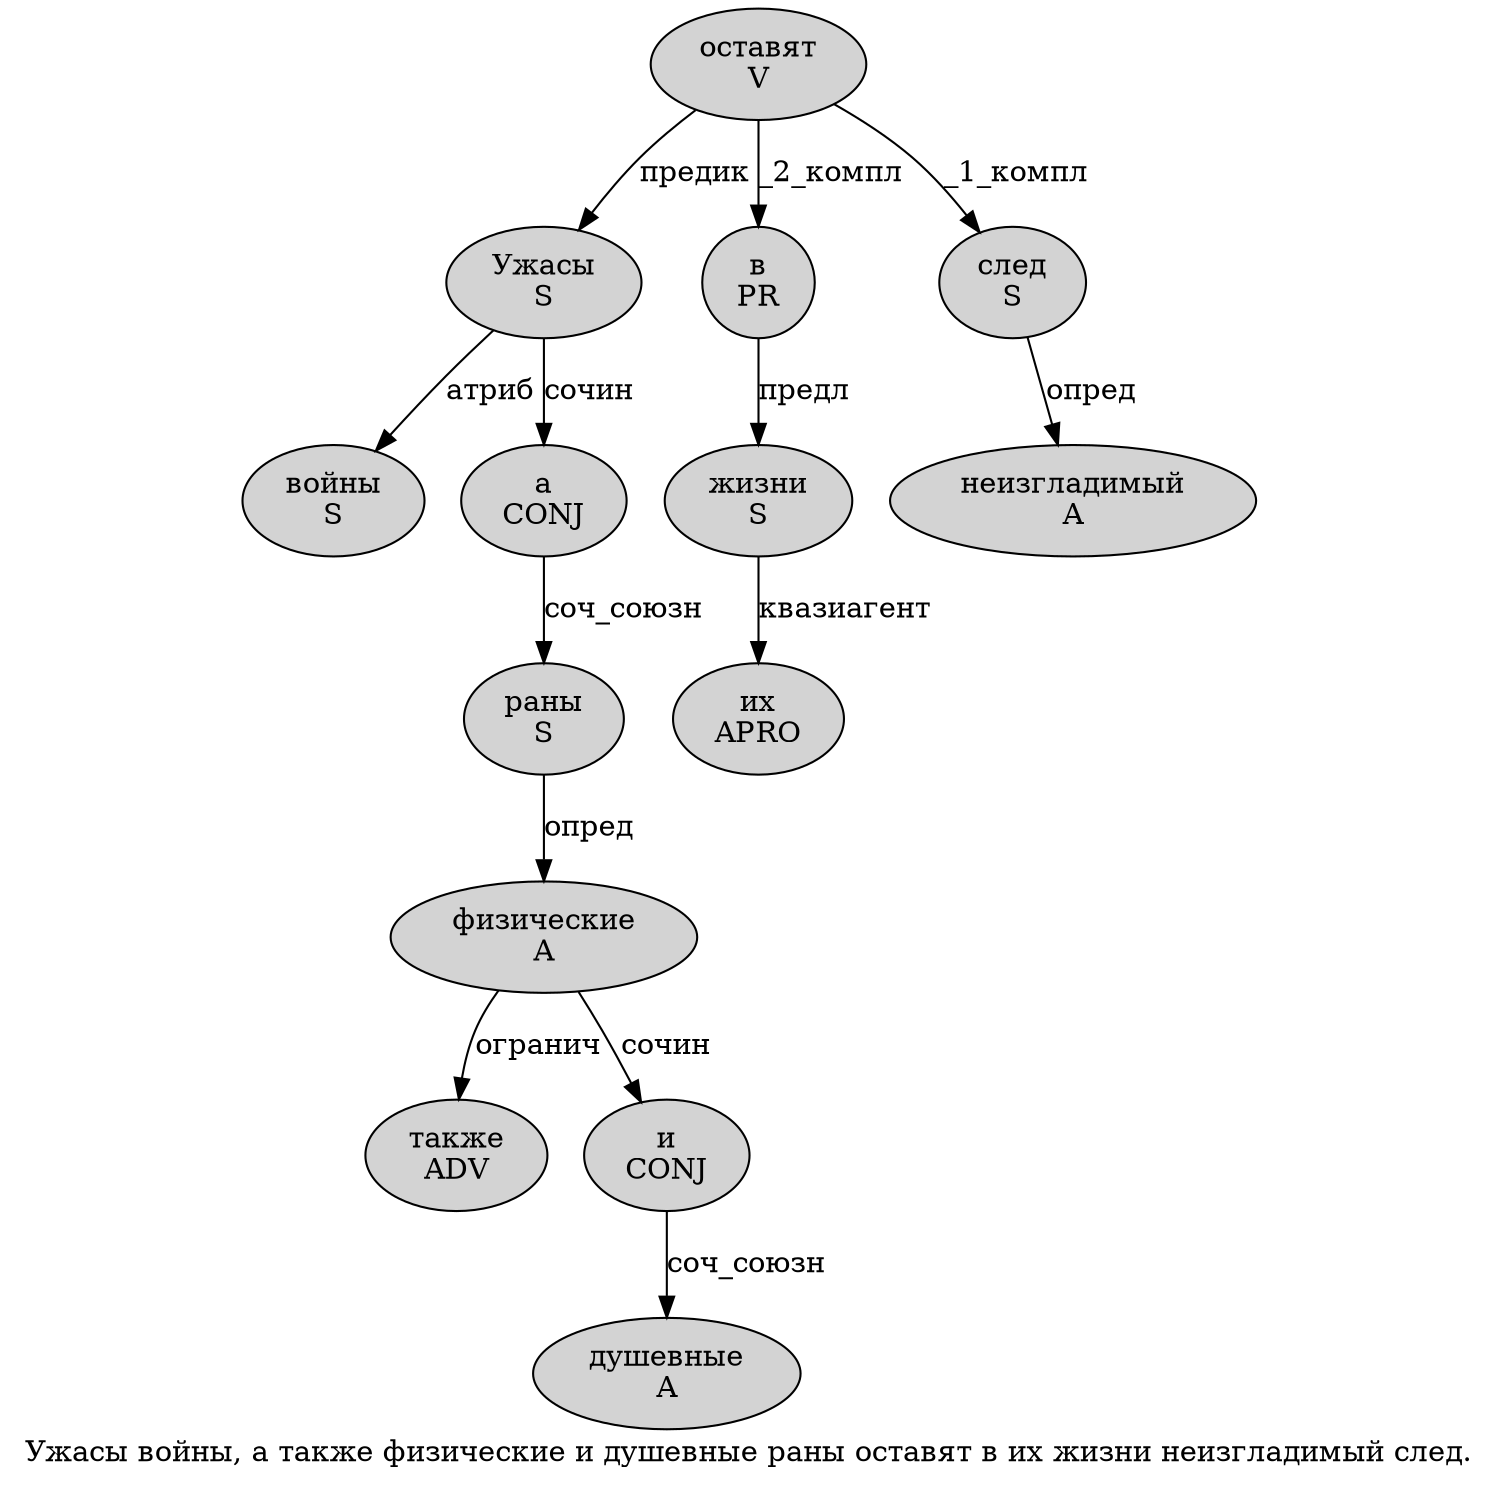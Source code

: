 digraph SENTENCE_107 {
	graph [label="Ужасы войны, а также физические и душевные раны оставят в их жизни неизгладимый след."]
	node [style=filled]
		0 [label="Ужасы
S" color="" fillcolor=lightgray penwidth=1 shape=ellipse]
		1 [label="войны
S" color="" fillcolor=lightgray penwidth=1 shape=ellipse]
		3 [label="а
CONJ" color="" fillcolor=lightgray penwidth=1 shape=ellipse]
		4 [label="также
ADV" color="" fillcolor=lightgray penwidth=1 shape=ellipse]
		5 [label="физические
A" color="" fillcolor=lightgray penwidth=1 shape=ellipse]
		6 [label="и
CONJ" color="" fillcolor=lightgray penwidth=1 shape=ellipse]
		7 [label="душевные
A" color="" fillcolor=lightgray penwidth=1 shape=ellipse]
		8 [label="раны
S" color="" fillcolor=lightgray penwidth=1 shape=ellipse]
		9 [label="оставят
V" color="" fillcolor=lightgray penwidth=1 shape=ellipse]
		10 [label="в
PR" color="" fillcolor=lightgray penwidth=1 shape=ellipse]
		11 [label="их
APRO" color="" fillcolor=lightgray penwidth=1 shape=ellipse]
		12 [label="жизни
S" color="" fillcolor=lightgray penwidth=1 shape=ellipse]
		13 [label="неизгладимый
A" color="" fillcolor=lightgray penwidth=1 shape=ellipse]
		14 [label="след
S" color="" fillcolor=lightgray penwidth=1 shape=ellipse]
			9 -> 0 [label="предик"]
			9 -> 10 [label="_2_компл"]
			9 -> 14 [label="_1_компл"]
			3 -> 8 [label="соч_союзн"]
			12 -> 11 [label="квазиагент"]
			8 -> 5 [label="опред"]
			10 -> 12 [label="предл"]
			0 -> 1 [label="атриб"]
			0 -> 3 [label="сочин"]
			14 -> 13 [label="опред"]
			6 -> 7 [label="соч_союзн"]
			5 -> 4 [label="огранич"]
			5 -> 6 [label="сочин"]
}